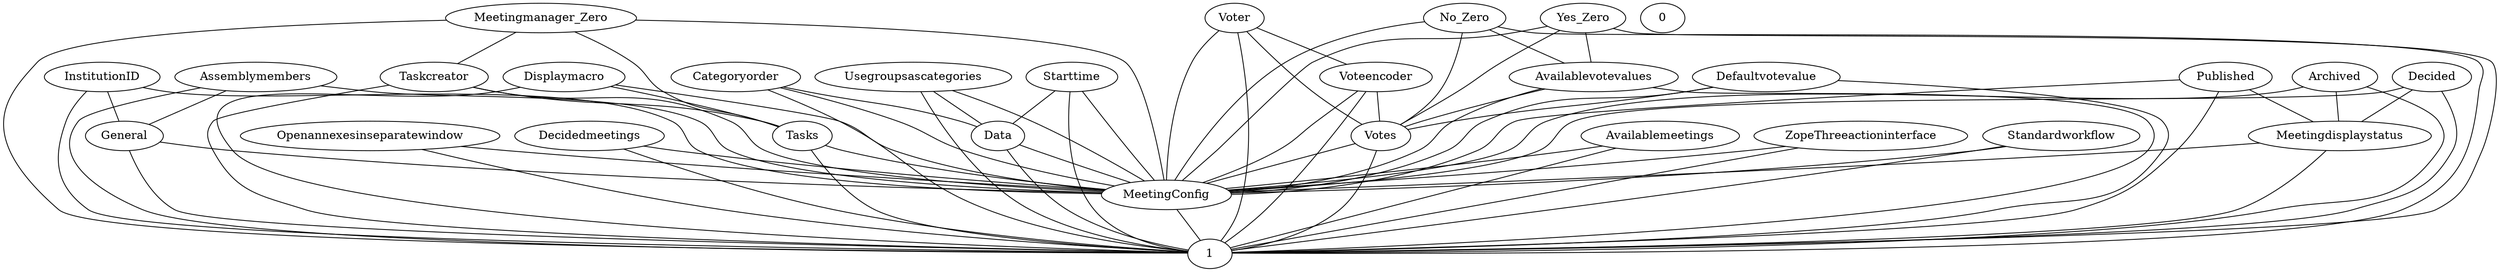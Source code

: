 graph G {
  Voter;
  Availablevotevalues;
  Published;
  Openannexesinseparatewindow;
  Categoryorder;
  General;
  Displaymacro;
  1;
  Taskcreator;
  Meetingmanager_Zero;
  Assemblymembers;
  Decided;
  InstitutionID;
  Votes;
  Data;
  Tasks;
  No_Zero;
  Usegroupsascategories;
  Yes_Zero;
  Defaultvotevalue;
  Decidedmeetings;
  Archived;
  0;
  MeetingConfig;
  Meetingdisplaystatus;
  Availablemeetings;
  Voteencoder;
  ZopeThreeactioninterface;
  Starttime;
  Standardworkflow;
  No_Zero -- Availablevotevalues;
  Archived -- Meetingdisplaystatus;
  Decided -- Meetingdisplaystatus;
  Yes_Zero -- Availablevotevalues;
  Voteencoder -- Votes;
  Meetingmanager_Zero -- Taskcreator;
  Data -- MeetingConfig;
  Usegroupsascategories -- Data;
  Taskcreator -- Tasks;
  Voter -- Voteencoder;
  Published -- Meetingdisplaystatus;
  Displaymacro -- Tasks;
  Votes -- MeetingConfig;
  General -- MeetingConfig;
  Tasks -- MeetingConfig;
  MeetingConfig -- 1;
  Defaultvotevalue -- Votes;
  InstitutionID -- General;
  Availablevotevalues -- Votes;
  Assemblymembers -- General;
  Voter -- Votes;
  Availablevotevalues -- MeetingConfig;
  Openannexesinseparatewindow -- MeetingConfig;
  Categoryorder -- Data;
  General -- 1;
  Displaymacro -- MeetingConfig;
  Taskcreator -- MeetingConfig;
  Meetingmanager_Zero -- Tasks;
  Meetingmanager_Zero -- MeetingConfig;
  Assemblymembers -- 1;
  Assemblymembers -- MeetingConfig;
  InstitutionID -- 1;
  InstitutionID -- MeetingConfig;
  Votes -- 1;
  Data -- 1;
  Tasks -- 1;
  No_Zero -- Votes;
  No_Zero -- MeetingConfig;
  Usegroupsascategories -- 1;
  Usegroupsascategories -- MeetingConfig;
  Yes_Zero -- Votes;
  Yes_Zero -- MeetingConfig;
  Defaultvotevalue -- 1;
  Defaultvotevalue -- MeetingConfig;
  Decidedmeetings -- MeetingConfig;
  Meetingdisplaystatus -- 1;
  Meetingdisplaystatus -- MeetingConfig;
  Availablemeetings -- MeetingConfig;
  Voteencoder -- 1;
  Voteencoder -- MeetingConfig;
  ZopeThreeactioninterface -- 1;
  ZopeThreeactioninterface -- MeetingConfig;
  Starttime -- Data;
  Starttime -- MeetingConfig;
  Starttime -- 1;
  Standardworkflow -- MeetingConfig;
  Standardworkflow -- 1;
  Voter -- MeetingConfig;
  Voter -- 1;
  Availablevotevalues -- 1;
  Published -- MeetingConfig;
  Published -- 1;
  Openannexesinseparatewindow -- 1;
  Categoryorder -- 1;
  Categoryorder -- MeetingConfig;
  Displaymacro -- 1;
  Taskcreator -- 1;
  Meetingmanager_Zero -- 1;
  Decided -- MeetingConfig;
  Decided -- 1;
  No_Zero -- 1;
  Yes_Zero -- 1;
  Decidedmeetings -- 1;
  Archived -- MeetingConfig;
  Archived -- 1;
  Availablemeetings -- 1;
}
